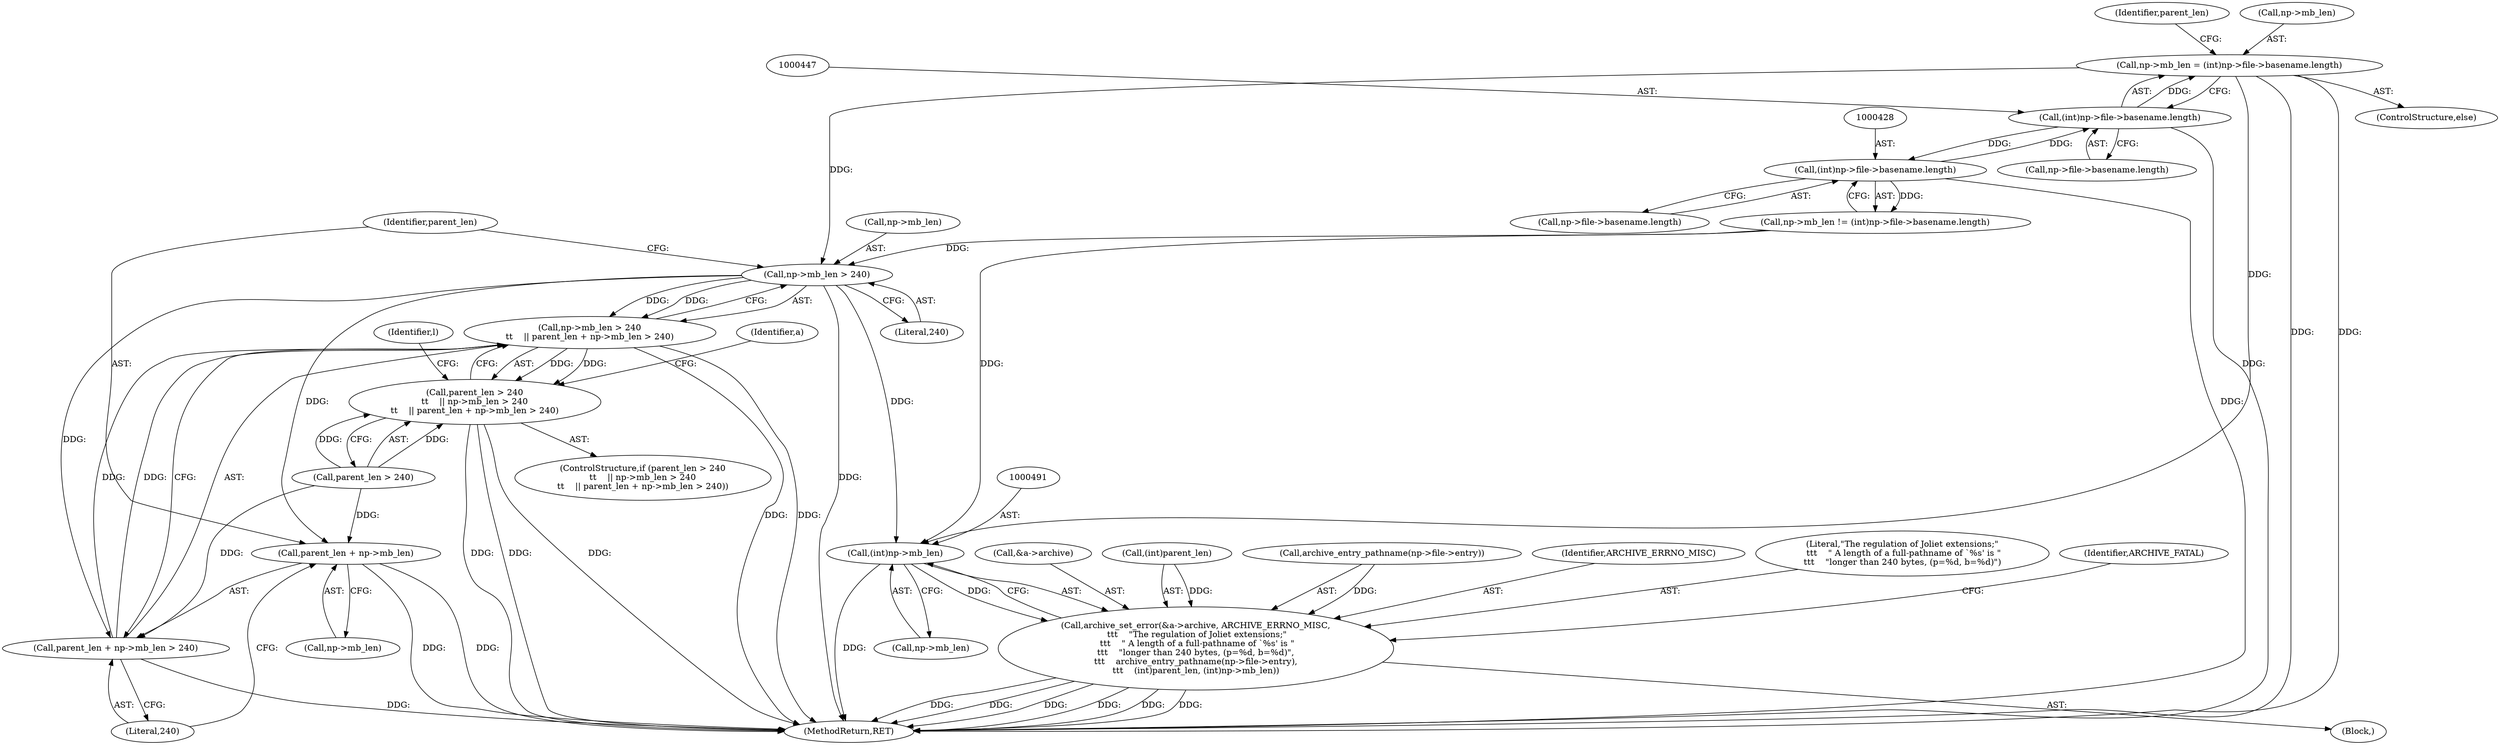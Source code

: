 digraph "0_libarchive_3014e198@pointer" {
"1000442" [label="(Call,np->mb_len = (int)np->file->basename.length)"];
"1000446" [label="(Call,(int)np->file->basename.length)"];
"1000427" [label="(Call,(int)np->file->basename.length)"];
"1000461" [label="(Call,np->mb_len > 240)"];
"1000460" [label="(Call,np->mb_len > 240\n\t\t    || parent_len + np->mb_len > 240)"];
"1000456" [label="(Call,parent_len > 240\n\t\t    || np->mb_len > 240\n\t\t    || parent_len + np->mb_len > 240)"];
"1000466" [label="(Call,parent_len + np->mb_len > 240)"];
"1000467" [label="(Call,parent_len + np->mb_len)"];
"1000490" [label="(Call,(int)np->mb_len)"];
"1000474" [label="(Call,archive_set_error(&a->archive, ARCHIVE_ERRNO_MISC,\n \t\t\t    \"The regulation of Joliet extensions;\"\n \t\t\t    \" A length of a full-pathname of `%s' is \"\n\t\t\t    \"longer than 240 bytes, (p=%d, b=%d)\",\n\t\t\t    archive_entry_pathname(np->file->entry),\n\t\t\t    (int)parent_len, (int)np->mb_len))"];
"1000465" [label="(Literal,240)"];
"1000472" [label="(Literal,240)"];
"1000458" [label="(Identifier,parent_len)"];
"1000490" [label="(Call,(int)np->mb_len)"];
"1000460" [label="(Call,np->mb_len > 240\n\t\t    || parent_len + np->mb_len > 240)"];
"1000467" [label="(Call,parent_len + np->mb_len)"];
"1000466" [label="(Call,parent_len + np->mb_len > 240)"];
"1000443" [label="(Call,np->mb_len)"];
"1000462" [label="(Call,np->mb_len)"];
"1000446" [label="(Call,(int)np->file->basename.length)"];
"1000442" [label="(Call,np->mb_len = (int)np->file->basename.length)"];
"1000481" [label="(Call,archive_entry_pathname(np->file->entry))"];
"1000474" [label="(Call,archive_set_error(&a->archive, ARCHIVE_ERRNO_MISC,\n \t\t\t    \"The regulation of Joliet extensions;\"\n \t\t\t    \" A length of a full-pathname of `%s' is \"\n\t\t\t    \"longer than 240 bytes, (p=%d, b=%d)\",\n\t\t\t    archive_entry_pathname(np->file->entry),\n\t\t\t    (int)parent_len, (int)np->mb_len))"];
"1000492" [label="(Call,np->mb_len)"];
"1000479" [label="(Identifier,ARCHIVE_ERRNO_MISC)"];
"1000448" [label="(Call,np->file->basename.length)"];
"1000480" [label="(Literal,\"The regulation of Joliet extensions;\"\n \t\t\t    \" A length of a full-pathname of `%s' is \"\n\t\t\t    \"longer than 240 bytes, (p=%d, b=%d)\")"];
"1000544" [label="(MethodReturn,RET)"];
"1000441" [label="(ControlStructure,else)"];
"1000461" [label="(Call,np->mb_len > 240)"];
"1000499" [label="(Identifier,l)"];
"1000429" [label="(Call,np->file->basename.length)"];
"1000496" [label="(Identifier,ARCHIVE_FATAL)"];
"1000457" [label="(Call,parent_len > 240)"];
"1000477" [label="(Identifier,a)"];
"1000469" [label="(Call,np->mb_len)"];
"1000468" [label="(Identifier,parent_len)"];
"1000473" [label="(Block,)"];
"1000455" [label="(ControlStructure,if (parent_len > 240\n\t\t    || np->mb_len > 240\n\t\t    || parent_len + np->mb_len > 240))"];
"1000475" [label="(Call,&a->archive)"];
"1000427" [label="(Call,(int)np->file->basename.length)"];
"1000487" [label="(Call,(int)parent_len)"];
"1000423" [label="(Call,np->mb_len != (int)np->file->basename.length)"];
"1000456" [label="(Call,parent_len > 240\n\t\t    || np->mb_len > 240\n\t\t    || parent_len + np->mb_len > 240)"];
"1000442" -> "1000441"  [label="AST: "];
"1000442" -> "1000446"  [label="CFG: "];
"1000443" -> "1000442"  [label="AST: "];
"1000446" -> "1000442"  [label="AST: "];
"1000458" -> "1000442"  [label="CFG: "];
"1000442" -> "1000544"  [label="DDG: "];
"1000442" -> "1000544"  [label="DDG: "];
"1000446" -> "1000442"  [label="DDG: "];
"1000442" -> "1000461"  [label="DDG: "];
"1000442" -> "1000490"  [label="DDG: "];
"1000446" -> "1000448"  [label="CFG: "];
"1000447" -> "1000446"  [label="AST: "];
"1000448" -> "1000446"  [label="AST: "];
"1000446" -> "1000544"  [label="DDG: "];
"1000446" -> "1000427"  [label="DDG: "];
"1000427" -> "1000446"  [label="DDG: "];
"1000427" -> "1000423"  [label="AST: "];
"1000427" -> "1000429"  [label="CFG: "];
"1000428" -> "1000427"  [label="AST: "];
"1000429" -> "1000427"  [label="AST: "];
"1000423" -> "1000427"  [label="CFG: "];
"1000427" -> "1000544"  [label="DDG: "];
"1000427" -> "1000423"  [label="DDG: "];
"1000461" -> "1000460"  [label="AST: "];
"1000461" -> "1000465"  [label="CFG: "];
"1000462" -> "1000461"  [label="AST: "];
"1000465" -> "1000461"  [label="AST: "];
"1000468" -> "1000461"  [label="CFG: "];
"1000460" -> "1000461"  [label="CFG: "];
"1000461" -> "1000544"  [label="DDG: "];
"1000461" -> "1000460"  [label="DDG: "];
"1000461" -> "1000460"  [label="DDG: "];
"1000423" -> "1000461"  [label="DDG: "];
"1000461" -> "1000466"  [label="DDG: "];
"1000461" -> "1000467"  [label="DDG: "];
"1000461" -> "1000490"  [label="DDG: "];
"1000460" -> "1000456"  [label="AST: "];
"1000460" -> "1000466"  [label="CFG: "];
"1000466" -> "1000460"  [label="AST: "];
"1000456" -> "1000460"  [label="CFG: "];
"1000460" -> "1000544"  [label="DDG: "];
"1000460" -> "1000544"  [label="DDG: "];
"1000460" -> "1000456"  [label="DDG: "];
"1000460" -> "1000456"  [label="DDG: "];
"1000466" -> "1000460"  [label="DDG: "];
"1000466" -> "1000460"  [label="DDG: "];
"1000456" -> "1000455"  [label="AST: "];
"1000456" -> "1000457"  [label="CFG: "];
"1000457" -> "1000456"  [label="AST: "];
"1000477" -> "1000456"  [label="CFG: "];
"1000499" -> "1000456"  [label="CFG: "];
"1000456" -> "1000544"  [label="DDG: "];
"1000456" -> "1000544"  [label="DDG: "];
"1000456" -> "1000544"  [label="DDG: "];
"1000457" -> "1000456"  [label="DDG: "];
"1000457" -> "1000456"  [label="DDG: "];
"1000466" -> "1000472"  [label="CFG: "];
"1000467" -> "1000466"  [label="AST: "];
"1000472" -> "1000466"  [label="AST: "];
"1000466" -> "1000544"  [label="DDG: "];
"1000457" -> "1000466"  [label="DDG: "];
"1000467" -> "1000469"  [label="CFG: "];
"1000468" -> "1000467"  [label="AST: "];
"1000469" -> "1000467"  [label="AST: "];
"1000472" -> "1000467"  [label="CFG: "];
"1000467" -> "1000544"  [label="DDG: "];
"1000467" -> "1000544"  [label="DDG: "];
"1000457" -> "1000467"  [label="DDG: "];
"1000490" -> "1000474"  [label="AST: "];
"1000490" -> "1000492"  [label="CFG: "];
"1000491" -> "1000490"  [label="AST: "];
"1000492" -> "1000490"  [label="AST: "];
"1000474" -> "1000490"  [label="CFG: "];
"1000490" -> "1000544"  [label="DDG: "];
"1000490" -> "1000474"  [label="DDG: "];
"1000423" -> "1000490"  [label="DDG: "];
"1000474" -> "1000473"  [label="AST: "];
"1000475" -> "1000474"  [label="AST: "];
"1000479" -> "1000474"  [label="AST: "];
"1000480" -> "1000474"  [label="AST: "];
"1000481" -> "1000474"  [label="AST: "];
"1000487" -> "1000474"  [label="AST: "];
"1000496" -> "1000474"  [label="CFG: "];
"1000474" -> "1000544"  [label="DDG: "];
"1000474" -> "1000544"  [label="DDG: "];
"1000474" -> "1000544"  [label="DDG: "];
"1000474" -> "1000544"  [label="DDG: "];
"1000474" -> "1000544"  [label="DDG: "];
"1000474" -> "1000544"  [label="DDG: "];
"1000481" -> "1000474"  [label="DDG: "];
"1000487" -> "1000474"  [label="DDG: "];
}
